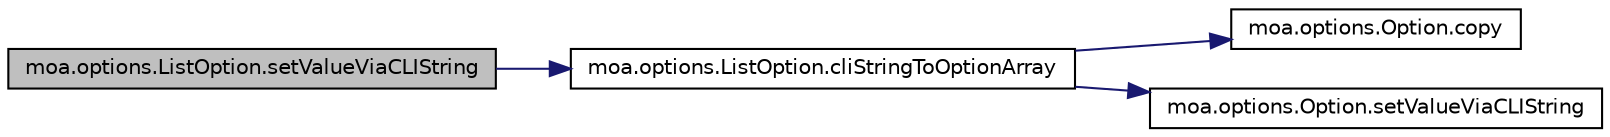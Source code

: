 digraph G
{
  edge [fontname="Helvetica",fontsize="10",labelfontname="Helvetica",labelfontsize="10"];
  node [fontname="Helvetica",fontsize="10",shape=record];
  rankdir=LR;
  Node1 [label="moa.options.ListOption.setValueViaCLIString",height=0.2,width=0.4,color="black", fillcolor="grey75", style="filled" fontcolor="black"];
  Node1 -> Node2 [color="midnightblue",fontsize="10",style="solid",fontname="Helvetica"];
  Node2 [label="moa.options.ListOption.cliStringToOptionArray",height=0.2,width=0.4,color="black", fillcolor="white", style="filled",URL="$classmoa_1_1options_1_1ListOption.html#ad13b4a3e241d77ba64ec4ba215f3cf0e"];
  Node2 -> Node3 [color="midnightblue",fontsize="10",style="solid",fontname="Helvetica"];
  Node3 [label="moa.options.Option.copy",height=0.2,width=0.4,color="black", fillcolor="white", style="filled",URL="$interfacemoa_1_1options_1_1Option.html#a21de95695d5a72cd7698fd27a1965860",tooltip="Gets a copy of this option."];
  Node2 -> Node4 [color="midnightblue",fontsize="10",style="solid",fontname="Helvetica"];
  Node4 [label="moa.options.Option.setValueViaCLIString",height=0.2,width=0.4,color="black", fillcolor="white", style="filled",URL="$interfacemoa_1_1options_1_1Option.html#ac522763e8a93b8236980749dcb0b74bc",tooltip="Sets value of this option via the Command Line Interface text."];
}
